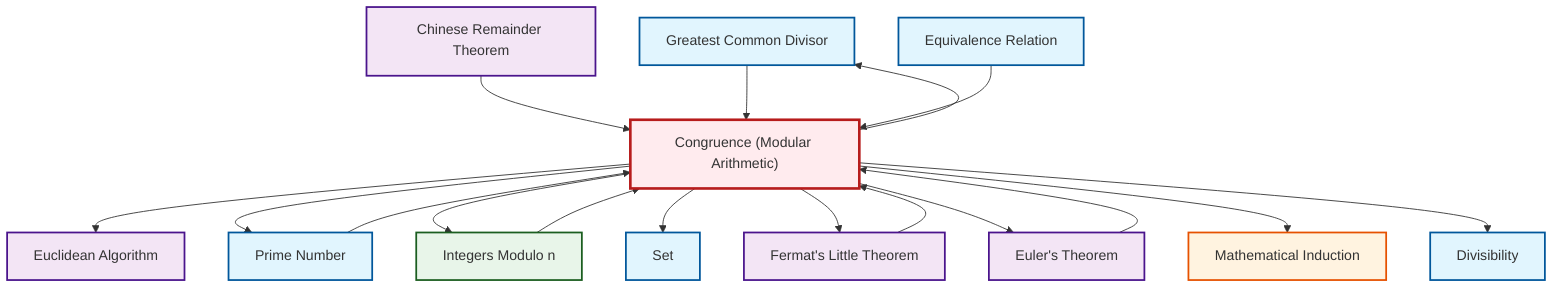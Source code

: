 graph TD
    classDef definition fill:#e1f5fe,stroke:#01579b,stroke-width:2px
    classDef theorem fill:#f3e5f5,stroke:#4a148c,stroke-width:2px
    classDef axiom fill:#fff3e0,stroke:#e65100,stroke-width:2px
    classDef example fill:#e8f5e9,stroke:#1b5e20,stroke-width:2px
    classDef current fill:#ffebee,stroke:#b71c1c,stroke-width:3px
    def-gcd["Greatest Common Divisor"]:::definition
    def-congruence["Congruence (Modular Arithmetic)"]:::definition
    def-set["Set"]:::definition
    thm-fermat-little["Fermat's Little Theorem"]:::theorem
    ax-induction["Mathematical Induction"]:::axiom
    def-prime["Prime Number"]:::definition
    thm-chinese-remainder["Chinese Remainder Theorem"]:::theorem
    thm-euclidean-algorithm["Euclidean Algorithm"]:::theorem
    ex-quotient-integers-mod-n["Integers Modulo n"]:::example
    def-divisibility["Divisibility"]:::definition
    thm-euler["Euler's Theorem"]:::theorem
    def-equivalence-relation["Equivalence Relation"]:::definition
    thm-chinese-remainder --> def-congruence
    thm-fermat-little --> def-congruence
    thm-euler --> def-congruence
    ex-quotient-integers-mod-n --> def-congruence
    def-gcd --> def-congruence
    def-equivalence-relation --> def-congruence
    def-prime --> def-congruence
    def-congruence --> thm-euclidean-algorithm
    def-congruence --> def-gcd
    def-congruence --> def-prime
    def-congruence --> ex-quotient-integers-mod-n
    def-congruence --> def-set
    def-congruence --> thm-fermat-little
    def-congruence --> thm-euler
    def-congruence --> ax-induction
    def-congruence --> def-divisibility
    class def-congruence current